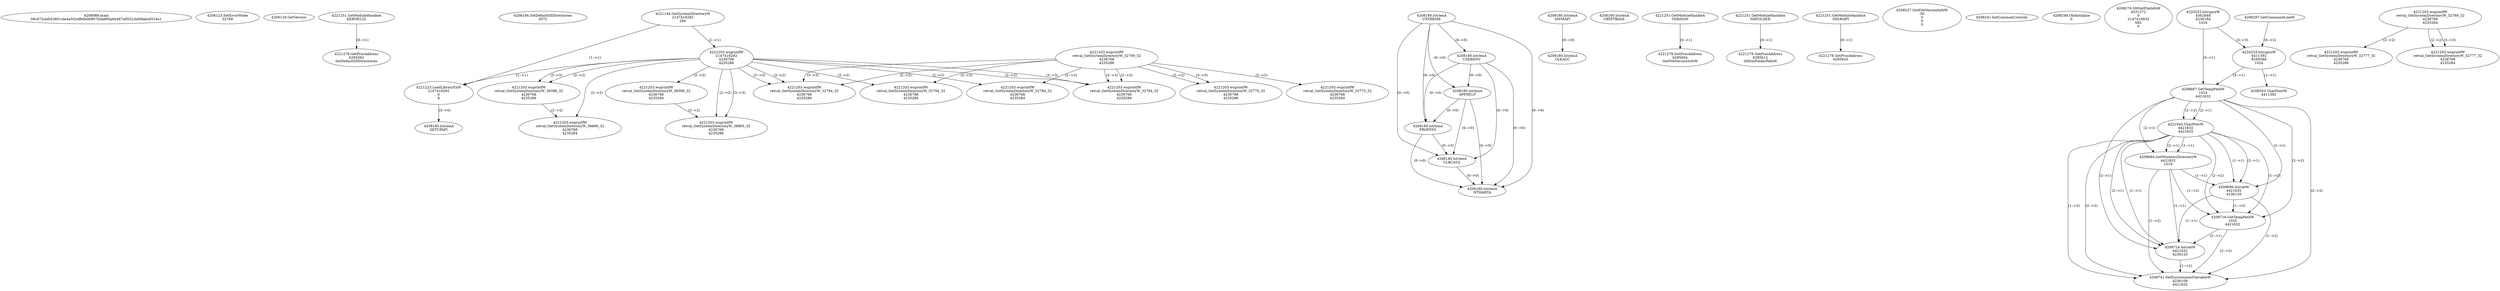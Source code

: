 // Global SCDG with merge call
digraph {
	0 [label="4208088.main
08c672cbfc638f1cde4a502afb6b0b907b0a665a6b487a9552cbf48abcb516a1"]
	1 [label="4208123.SetErrorMode
32769"]
	2 [label="4208129.GetVersion
"]
	3 [label="4221251.GetModuleHandleA
KERNEL32"]
	4 [label="4221278.GetProcAddress
6295592
SetDefaultDllDirectories"]
	3 -> 4 [label="(0-->1)"]
	5 [label="4208166.SetDefaultDllDirectories
3072"]
	6 [label="4221144.GetSystemDirectoryW
2147416292
260"]
	7 [label="4221203.wsprintfW
2147416292
4236768
4235286"]
	6 -> 7 [label="(1-->1)"]
	8 [label="4221223.LoadLibraryExW
2147416292
0
8"]
	6 -> 8 [label="(1-->1)"]
	7 -> 8 [label="(1-->1)"]
	9 [label="4208180.lstrlenA
UXTHEME"]
	10 [label="4208180.lstrlenA
USERENV"]
	9 -> 10 [label="(0-->0)"]
	11 [label="4208180.lstrlenA
SETUPAPI"]
	8 -> 11 [label="(3-->0)"]
	12 [label="4208180.lstrlenA
APPHELP"]
	9 -> 12 [label="(0-->0)"]
	10 -> 12 [label="(0-->0)"]
	13 [label="4221203.wsprintfW
retval_GetSystemDirectoryW_38396_32
4236768
4235286"]
	7 -> 13 [label="(2-->2)"]
	7 -> 13 [label="(3-->3)"]
	14 [label="4208180.lstrlenA
PROPSYS"]
	9 -> 14 [label="(0-->0)"]
	10 -> 14 [label="(0-->0)"]
	12 -> 14 [label="(0-->0)"]
	15 [label="4208180.lstrlenA
DWMAPI"]
	16 [label="4208180.lstrlenA
CRYPTBASE"]
	17 [label="4208180.lstrlenA
OLEACC"]
	15 -> 17 [label="(0-->0)"]
	18 [label="4208180.lstrlenA
CLBCATQ"]
	9 -> 18 [label="(0-->0)"]
	10 -> 18 [label="(0-->0)"]
	12 -> 18 [label="(0-->0)"]
	14 -> 18 [label="(0-->0)"]
	19 [label="4221203.wsprintfW
retval_GetSystemDirectoryW_38866_32
4236768
4235284"]
	7 -> 19 [label="(2-->2)"]
	13 -> 19 [label="(2-->2)"]
	20 [label="4208180.lstrlenA
NTMARTA"]
	9 -> 20 [label="(0-->0)"]
	10 -> 20 [label="(0-->0)"]
	12 -> 20 [label="(0-->0)"]
	14 -> 20 [label="(0-->0)"]
	18 -> 20 [label="(0-->0)"]
	21 [label="4221251.GetModuleHandleA
VERSION"]
	22 [label="4221278.GetProcAddress
6295604
GetFileVersionInfoW"]
	21 -> 22 [label="(0-->1)"]
	23 [label="4221251.GetModuleHandleA
SHFOLDER"]
	24 [label="4221278.GetProcAddress
6295612
SHGetFolderPathW"]
	23 -> 24 [label="(0-->1)"]
	25 [label="4221251.GetModuleHandleA
SHLWAPI"]
	26 [label="4221278.GetProcAddress
6295620
"]
	25 -> 26 [label="(0-->1)"]
	27 [label="4208227.GetFileVersionInfoW
30
0
0
0"]
	28 [label="4208241.InitCommonControls
"]
	29 [label="4208248.OleInitialize
0"]
	30 [label="4208276.SHGetFileInfoW
4331272
0
2147416932
692
0"]
	31 [label="4220233.lstrcpynW
4362848
4236164
1024"]
	32 [label="4208297.GetCommandLineW
"]
	33 [label="4220233.lstrcpynW
4411392
6295588
1024"]
	32 -> 33 [label="(0-->2)"]
	31 -> 33 [label="(3-->3)"]
	34 [label="4208353.CharNextW
4411392"]
	33 -> 34 [label="(1-->1)"]
	35 [label="4208667.GetTempPathW
1024
4421632"]
	31 -> 35 [label="(3-->1)"]
	33 -> 35 [label="(3-->1)"]
	36 [label="4221045.CharPrevW
4421632
4421632"]
	35 -> 36 [label="(2-->1)"]
	35 -> 36 [label="(2-->2)"]
	37 [label="4208684.GetWindowsDirectoryW
4421632
1019"]
	35 -> 37 [label="(2-->1)"]
	36 -> 37 [label="(1-->1)"]
	36 -> 37 [label="(2-->1)"]
	38 [label="4208696.lstrcatW
4421632
4236128"]
	35 -> 38 [label="(2-->1)"]
	36 -> 38 [label="(1-->1)"]
	36 -> 38 [label="(2-->1)"]
	37 -> 38 [label="(1-->1)"]
	39 [label="4208716.GetTempPathW
1020
4421632"]
	35 -> 39 [label="(2-->2)"]
	36 -> 39 [label="(1-->2)"]
	36 -> 39 [label="(2-->2)"]
	37 -> 39 [label="(1-->2)"]
	38 -> 39 [label="(1-->2)"]
	40 [label="4208724.lstrcatW
4421632
4236120"]
	35 -> 40 [label="(2-->1)"]
	36 -> 40 [label="(1-->1)"]
	36 -> 40 [label="(2-->1)"]
	37 -> 40 [label="(1-->1)"]
	38 -> 40 [label="(1-->1)"]
	39 -> 40 [label="(2-->1)"]
	41 [label="4208741.SetEnvironmentVariableW
4236108
4421632"]
	35 -> 41 [label="(2-->2)"]
	36 -> 41 [label="(1-->2)"]
	36 -> 41 [label="(2-->2)"]
	37 -> 41 [label="(1-->2)"]
	38 -> 41 [label="(1-->2)"]
	39 -> 41 [label="(2-->2)"]
	40 -> 41 [label="(1-->2)"]
	42 [label="4221203.wsprintfW
retval_GetSystemDirectoryW_38396_32
4236768
4235284"]
	7 -> 42 [label="(2-->2)"]
	43 [label="4221203.wsprintfW
retval_GetSystemDirectoryW_38865_32
4236768
4235286"]
	7 -> 43 [label="(2-->2)"]
	42 -> 43 [label="(2-->2)"]
	7 -> 43 [label="(3-->3)"]
	44 [label="4221203.wsprintfW
retval_GetSystemDirectoryW_32769_32
4236768
4235286"]
	45 [label="4221203.wsprintfW
retval_GetSystemDirectoryW_32775_32
4236768
4235286"]
	44 -> 45 [label="(2-->2)"]
	44 -> 45 [label="(3-->3)"]
	46 [label="4221203.wsprintfW
retval_GetSystemDirectoryW_32775_32
4236768
4235284"]
	44 -> 46 [label="(2-->2)"]
	47 [label="4221203.wsprintfW
retval_GetSystemDirectoryW_32784_32
4236768
4235286"]
	7 -> 47 [label="(2-->2)"]
	44 -> 47 [label="(2-->2)"]
	7 -> 47 [label="(3-->3)"]
	44 -> 47 [label="(3-->3)"]
	48 [label="4221203.wsprintfW
retval_GetSystemDirectoryW_32784_32
4236768
4235284"]
	7 -> 48 [label="(2-->2)"]
	44 -> 48 [label="(2-->2)"]
	49 [label="4221203.wsprintfW
retval_GetSystemDirectoryW_32794_32
4236768
4235286"]
	7 -> 49 [label="(2-->2)"]
	44 -> 49 [label="(2-->2)"]
	7 -> 49 [label="(3-->3)"]
	44 -> 49 [label="(3-->3)"]
	50 [label="4221203.wsprintfW
retval_GetSystemDirectoryW_32769_32
4236768
4235284"]
	51 [label="4221203.wsprintfW
retval_GetSystemDirectoryW_32777_32
4236768
4235286"]
	50 -> 51 [label="(2-->2)"]
	52 [label="4221203.wsprintfW
retval_GetSystemDirectoryW_32777_32
4236768
4235284"]
	50 -> 52 [label="(2-->2)"]
	50 -> 52 [label="(3-->3)"]
	53 [label="4221203.wsprintfW
retval_GetSystemDirectoryW_32794_32
4236768
4235284"]
	7 -> 53 [label="(2-->2)"]
	44 -> 53 [label="(2-->2)"]
}
